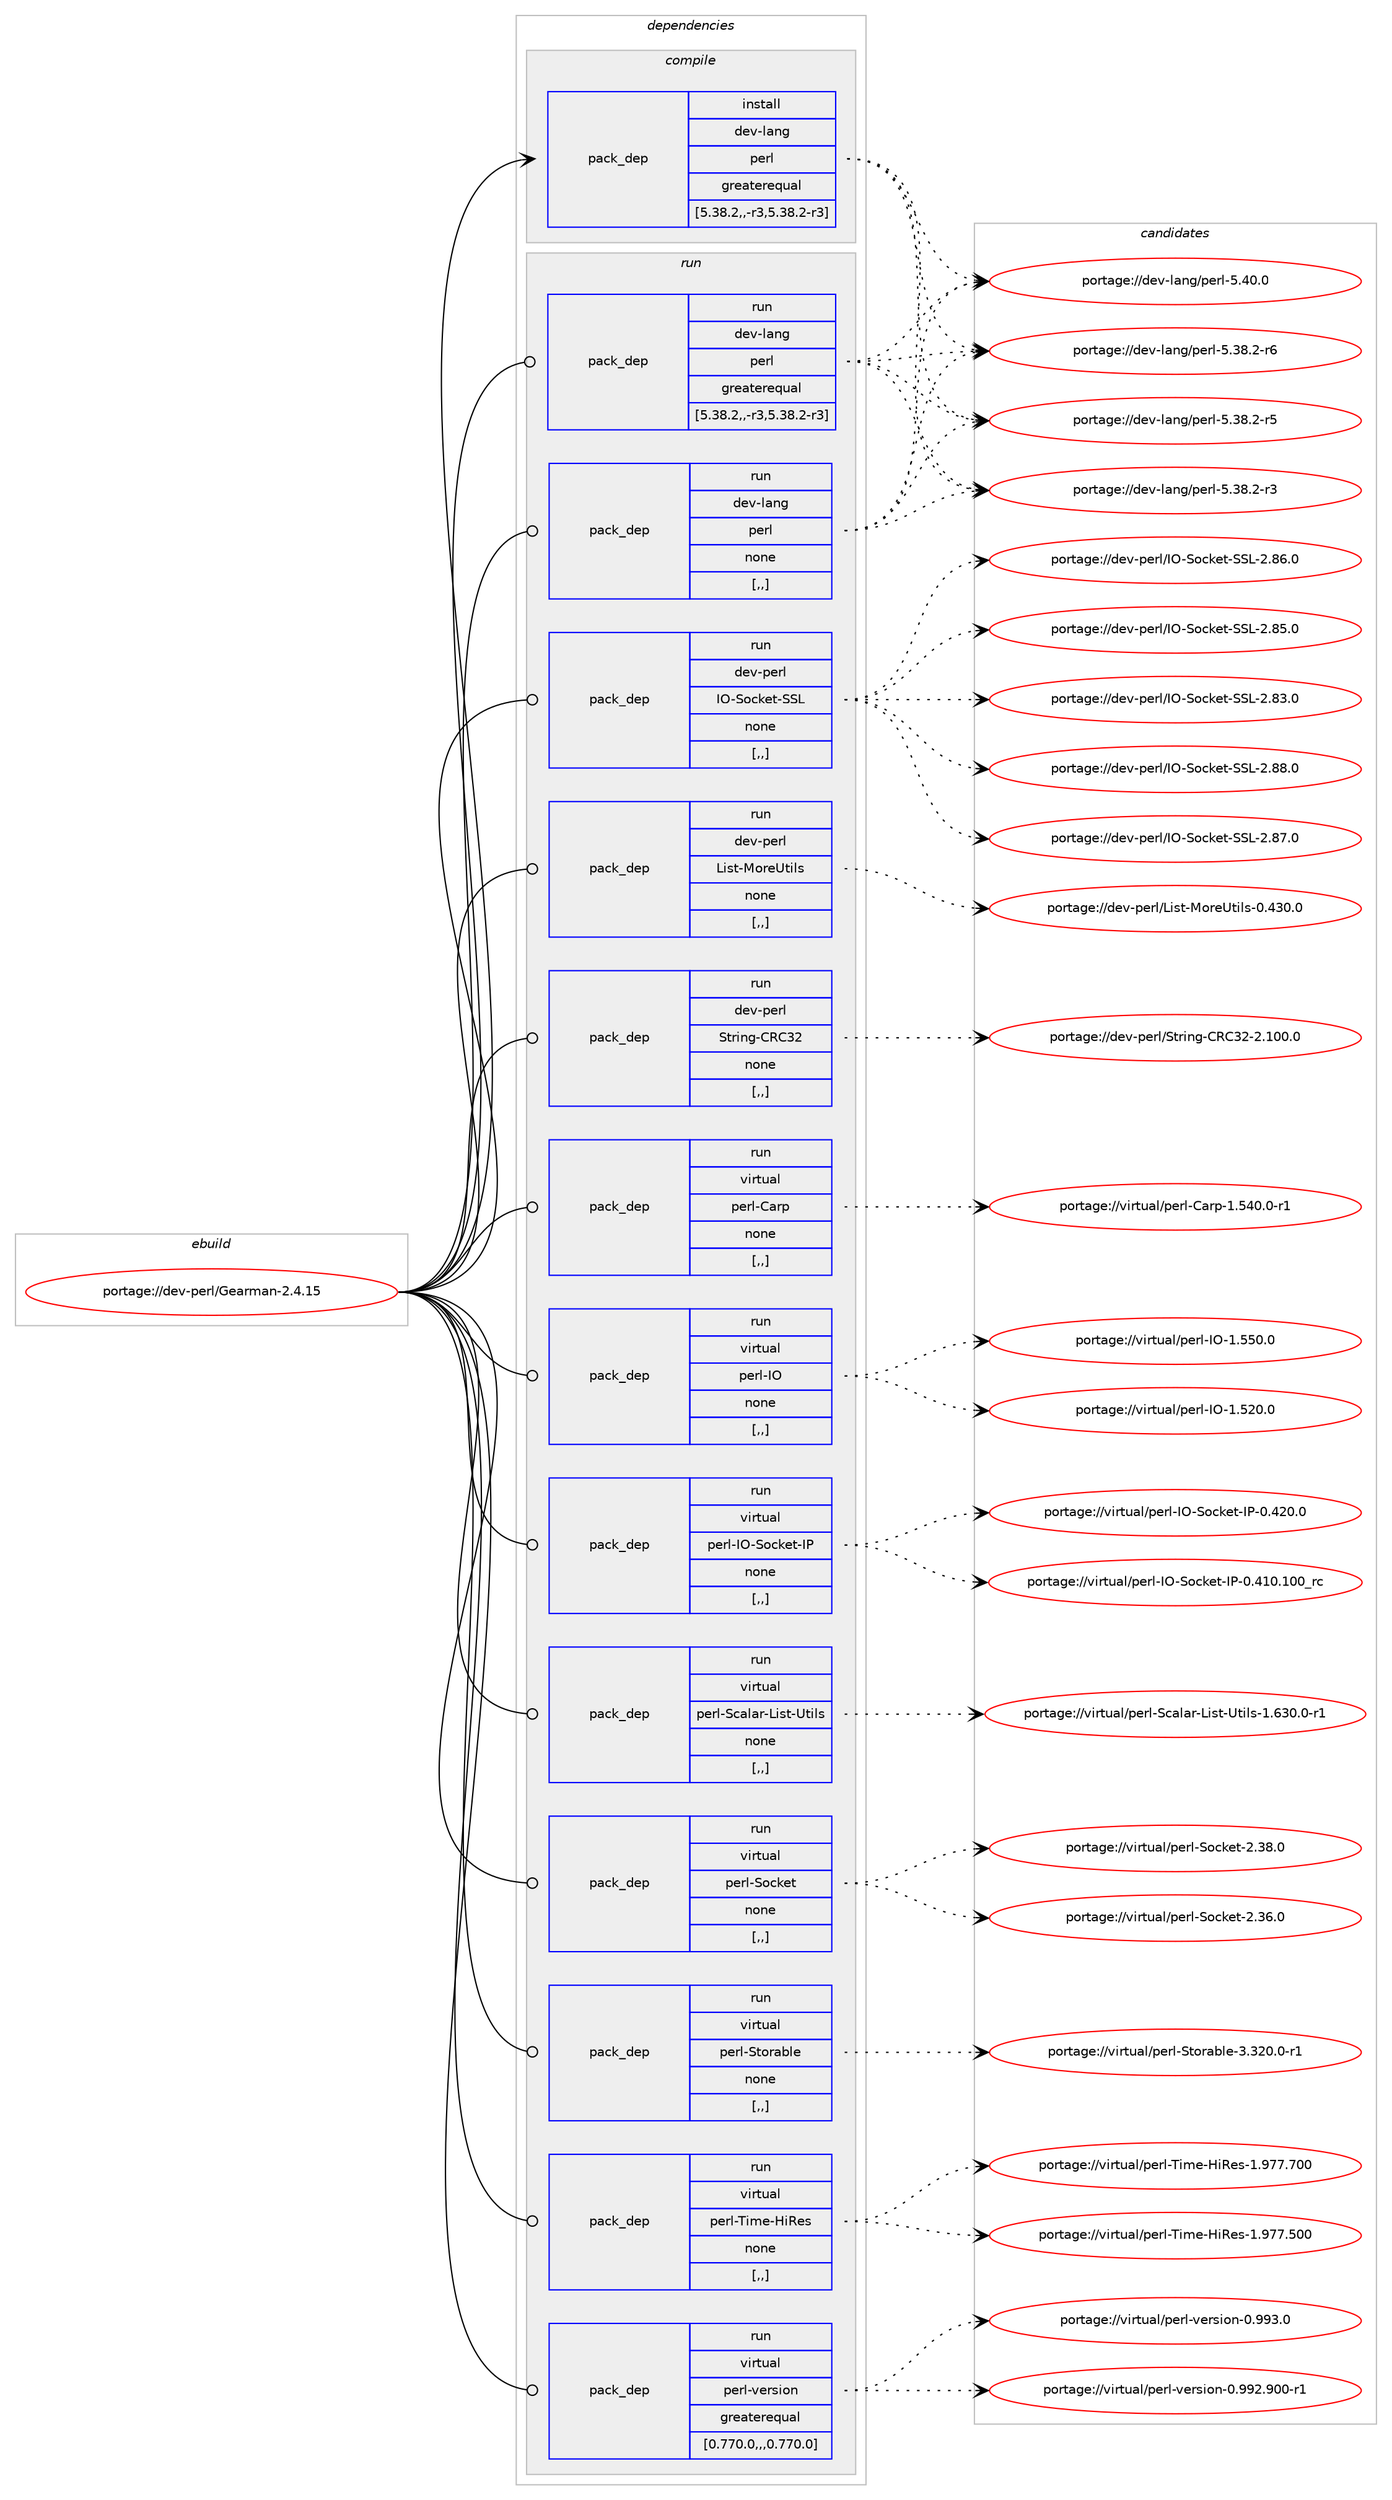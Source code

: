 digraph prolog {

# *************
# Graph options
# *************

newrank=true;
concentrate=true;
compound=true;
graph [rankdir=LR,fontname=Helvetica,fontsize=10,ranksep=1.5];#, ranksep=2.5, nodesep=0.2];
edge  [arrowhead=vee];
node  [fontname=Helvetica,fontsize=10];

# **********
# The ebuild
# **********

subgraph cluster_leftcol {
color=gray;
label=<<i>ebuild</i>>;
id [label="portage://dev-perl/Gearman-2.4.15", color=red, width=4, href="../dev-perl/Gearman-2.4.15.svg"];
}

# ****************
# The dependencies
# ****************

subgraph cluster_midcol {
color=gray;
label=<<i>dependencies</i>>;
subgraph cluster_compile {
fillcolor="#eeeeee";
style=filled;
label=<<i>compile</i>>;
subgraph pack99908 {
dependency131030 [label=<<TABLE BORDER="0" CELLBORDER="1" CELLSPACING="0" CELLPADDING="4" WIDTH="220"><TR><TD ROWSPAN="6" CELLPADDING="30">pack_dep</TD></TR><TR><TD WIDTH="110">install</TD></TR><TR><TD>dev-lang</TD></TR><TR><TD>perl</TD></TR><TR><TD>greaterequal</TD></TR><TR><TD>[5.38.2,,-r3,5.38.2-r3]</TD></TR></TABLE>>, shape=none, color=blue];
}
id:e -> dependency131030:w [weight=20,style="solid",arrowhead="vee"];
}
subgraph cluster_compileandrun {
fillcolor="#eeeeee";
style=filled;
label=<<i>compile and run</i>>;
}
subgraph cluster_run {
fillcolor="#eeeeee";
style=filled;
label=<<i>run</i>>;
subgraph pack99909 {
dependency131031 [label=<<TABLE BORDER="0" CELLBORDER="1" CELLSPACING="0" CELLPADDING="4" WIDTH="220"><TR><TD ROWSPAN="6" CELLPADDING="30">pack_dep</TD></TR><TR><TD WIDTH="110">run</TD></TR><TR><TD>dev-lang</TD></TR><TR><TD>perl</TD></TR><TR><TD>greaterequal</TD></TR><TR><TD>[5.38.2,,-r3,5.38.2-r3]</TD></TR></TABLE>>, shape=none, color=blue];
}
id:e -> dependency131031:w [weight=20,style="solid",arrowhead="odot"];
subgraph pack99910 {
dependency131032 [label=<<TABLE BORDER="0" CELLBORDER="1" CELLSPACING="0" CELLPADDING="4" WIDTH="220"><TR><TD ROWSPAN="6" CELLPADDING="30">pack_dep</TD></TR><TR><TD WIDTH="110">run</TD></TR><TR><TD>dev-lang</TD></TR><TR><TD>perl</TD></TR><TR><TD>none</TD></TR><TR><TD>[,,]</TD></TR></TABLE>>, shape=none, color=blue];
}
id:e -> dependency131032:w [weight=20,style="solid",arrowhead="odot"];
subgraph pack99911 {
dependency131033 [label=<<TABLE BORDER="0" CELLBORDER="1" CELLSPACING="0" CELLPADDING="4" WIDTH="220"><TR><TD ROWSPAN="6" CELLPADDING="30">pack_dep</TD></TR><TR><TD WIDTH="110">run</TD></TR><TR><TD>dev-perl</TD></TR><TR><TD>IO-Socket-SSL</TD></TR><TR><TD>none</TD></TR><TR><TD>[,,]</TD></TR></TABLE>>, shape=none, color=blue];
}
id:e -> dependency131033:w [weight=20,style="solid",arrowhead="odot"];
subgraph pack99912 {
dependency131034 [label=<<TABLE BORDER="0" CELLBORDER="1" CELLSPACING="0" CELLPADDING="4" WIDTH="220"><TR><TD ROWSPAN="6" CELLPADDING="30">pack_dep</TD></TR><TR><TD WIDTH="110">run</TD></TR><TR><TD>dev-perl</TD></TR><TR><TD>List-MoreUtils</TD></TR><TR><TD>none</TD></TR><TR><TD>[,,]</TD></TR></TABLE>>, shape=none, color=blue];
}
id:e -> dependency131034:w [weight=20,style="solid",arrowhead="odot"];
subgraph pack99913 {
dependency131035 [label=<<TABLE BORDER="0" CELLBORDER="1" CELLSPACING="0" CELLPADDING="4" WIDTH="220"><TR><TD ROWSPAN="6" CELLPADDING="30">pack_dep</TD></TR><TR><TD WIDTH="110">run</TD></TR><TR><TD>dev-perl</TD></TR><TR><TD>String-CRC32</TD></TR><TR><TD>none</TD></TR><TR><TD>[,,]</TD></TR></TABLE>>, shape=none, color=blue];
}
id:e -> dependency131035:w [weight=20,style="solid",arrowhead="odot"];
subgraph pack99914 {
dependency131036 [label=<<TABLE BORDER="0" CELLBORDER="1" CELLSPACING="0" CELLPADDING="4" WIDTH="220"><TR><TD ROWSPAN="6" CELLPADDING="30">pack_dep</TD></TR><TR><TD WIDTH="110">run</TD></TR><TR><TD>virtual</TD></TR><TR><TD>perl-Carp</TD></TR><TR><TD>none</TD></TR><TR><TD>[,,]</TD></TR></TABLE>>, shape=none, color=blue];
}
id:e -> dependency131036:w [weight=20,style="solid",arrowhead="odot"];
subgraph pack99915 {
dependency131037 [label=<<TABLE BORDER="0" CELLBORDER="1" CELLSPACING="0" CELLPADDING="4" WIDTH="220"><TR><TD ROWSPAN="6" CELLPADDING="30">pack_dep</TD></TR><TR><TD WIDTH="110">run</TD></TR><TR><TD>virtual</TD></TR><TR><TD>perl-IO</TD></TR><TR><TD>none</TD></TR><TR><TD>[,,]</TD></TR></TABLE>>, shape=none, color=blue];
}
id:e -> dependency131037:w [weight=20,style="solid",arrowhead="odot"];
subgraph pack99916 {
dependency131038 [label=<<TABLE BORDER="0" CELLBORDER="1" CELLSPACING="0" CELLPADDING="4" WIDTH="220"><TR><TD ROWSPAN="6" CELLPADDING="30">pack_dep</TD></TR><TR><TD WIDTH="110">run</TD></TR><TR><TD>virtual</TD></TR><TR><TD>perl-IO-Socket-IP</TD></TR><TR><TD>none</TD></TR><TR><TD>[,,]</TD></TR></TABLE>>, shape=none, color=blue];
}
id:e -> dependency131038:w [weight=20,style="solid",arrowhead="odot"];
subgraph pack99917 {
dependency131039 [label=<<TABLE BORDER="0" CELLBORDER="1" CELLSPACING="0" CELLPADDING="4" WIDTH="220"><TR><TD ROWSPAN="6" CELLPADDING="30">pack_dep</TD></TR><TR><TD WIDTH="110">run</TD></TR><TR><TD>virtual</TD></TR><TR><TD>perl-Scalar-List-Utils</TD></TR><TR><TD>none</TD></TR><TR><TD>[,,]</TD></TR></TABLE>>, shape=none, color=blue];
}
id:e -> dependency131039:w [weight=20,style="solid",arrowhead="odot"];
subgraph pack99918 {
dependency131040 [label=<<TABLE BORDER="0" CELLBORDER="1" CELLSPACING="0" CELLPADDING="4" WIDTH="220"><TR><TD ROWSPAN="6" CELLPADDING="30">pack_dep</TD></TR><TR><TD WIDTH="110">run</TD></TR><TR><TD>virtual</TD></TR><TR><TD>perl-Socket</TD></TR><TR><TD>none</TD></TR><TR><TD>[,,]</TD></TR></TABLE>>, shape=none, color=blue];
}
id:e -> dependency131040:w [weight=20,style="solid",arrowhead="odot"];
subgraph pack99919 {
dependency131041 [label=<<TABLE BORDER="0" CELLBORDER="1" CELLSPACING="0" CELLPADDING="4" WIDTH="220"><TR><TD ROWSPAN="6" CELLPADDING="30">pack_dep</TD></TR><TR><TD WIDTH="110">run</TD></TR><TR><TD>virtual</TD></TR><TR><TD>perl-Storable</TD></TR><TR><TD>none</TD></TR><TR><TD>[,,]</TD></TR></TABLE>>, shape=none, color=blue];
}
id:e -> dependency131041:w [weight=20,style="solid",arrowhead="odot"];
subgraph pack99920 {
dependency131042 [label=<<TABLE BORDER="0" CELLBORDER="1" CELLSPACING="0" CELLPADDING="4" WIDTH="220"><TR><TD ROWSPAN="6" CELLPADDING="30">pack_dep</TD></TR><TR><TD WIDTH="110">run</TD></TR><TR><TD>virtual</TD></TR><TR><TD>perl-Time-HiRes</TD></TR><TR><TD>none</TD></TR><TR><TD>[,,]</TD></TR></TABLE>>, shape=none, color=blue];
}
id:e -> dependency131042:w [weight=20,style="solid",arrowhead="odot"];
subgraph pack99921 {
dependency131043 [label=<<TABLE BORDER="0" CELLBORDER="1" CELLSPACING="0" CELLPADDING="4" WIDTH="220"><TR><TD ROWSPAN="6" CELLPADDING="30">pack_dep</TD></TR><TR><TD WIDTH="110">run</TD></TR><TR><TD>virtual</TD></TR><TR><TD>perl-version</TD></TR><TR><TD>greaterequal</TD></TR><TR><TD>[0.770.0,,,0.770.0]</TD></TR></TABLE>>, shape=none, color=blue];
}
id:e -> dependency131043:w [weight=20,style="solid",arrowhead="odot"];
}
}

# **************
# The candidates
# **************

subgraph cluster_choices {
rank=same;
color=gray;
label=<<i>candidates</i>>;

subgraph choice99908 {
color=black;
nodesep=1;
choice10010111845108971101034711210111410845534652484648 [label="portage://dev-lang/perl-5.40.0", color=red, width=4,href="../dev-lang/perl-5.40.0.svg"];
choice100101118451089711010347112101114108455346515646504511454 [label="portage://dev-lang/perl-5.38.2-r6", color=red, width=4,href="../dev-lang/perl-5.38.2-r6.svg"];
choice100101118451089711010347112101114108455346515646504511453 [label="portage://dev-lang/perl-5.38.2-r5", color=red, width=4,href="../dev-lang/perl-5.38.2-r5.svg"];
choice100101118451089711010347112101114108455346515646504511451 [label="portage://dev-lang/perl-5.38.2-r3", color=red, width=4,href="../dev-lang/perl-5.38.2-r3.svg"];
dependency131030:e -> choice10010111845108971101034711210111410845534652484648:w [style=dotted,weight="100"];
dependency131030:e -> choice100101118451089711010347112101114108455346515646504511454:w [style=dotted,weight="100"];
dependency131030:e -> choice100101118451089711010347112101114108455346515646504511453:w [style=dotted,weight="100"];
dependency131030:e -> choice100101118451089711010347112101114108455346515646504511451:w [style=dotted,weight="100"];
}
subgraph choice99909 {
color=black;
nodesep=1;
choice10010111845108971101034711210111410845534652484648 [label="portage://dev-lang/perl-5.40.0", color=red, width=4,href="../dev-lang/perl-5.40.0.svg"];
choice100101118451089711010347112101114108455346515646504511454 [label="portage://dev-lang/perl-5.38.2-r6", color=red, width=4,href="../dev-lang/perl-5.38.2-r6.svg"];
choice100101118451089711010347112101114108455346515646504511453 [label="portage://dev-lang/perl-5.38.2-r5", color=red, width=4,href="../dev-lang/perl-5.38.2-r5.svg"];
choice100101118451089711010347112101114108455346515646504511451 [label="portage://dev-lang/perl-5.38.2-r3", color=red, width=4,href="../dev-lang/perl-5.38.2-r3.svg"];
dependency131031:e -> choice10010111845108971101034711210111410845534652484648:w [style=dotted,weight="100"];
dependency131031:e -> choice100101118451089711010347112101114108455346515646504511454:w [style=dotted,weight="100"];
dependency131031:e -> choice100101118451089711010347112101114108455346515646504511453:w [style=dotted,weight="100"];
dependency131031:e -> choice100101118451089711010347112101114108455346515646504511451:w [style=dotted,weight="100"];
}
subgraph choice99910 {
color=black;
nodesep=1;
choice10010111845108971101034711210111410845534652484648 [label="portage://dev-lang/perl-5.40.0", color=red, width=4,href="../dev-lang/perl-5.40.0.svg"];
choice100101118451089711010347112101114108455346515646504511454 [label="portage://dev-lang/perl-5.38.2-r6", color=red, width=4,href="../dev-lang/perl-5.38.2-r6.svg"];
choice100101118451089711010347112101114108455346515646504511453 [label="portage://dev-lang/perl-5.38.2-r5", color=red, width=4,href="../dev-lang/perl-5.38.2-r5.svg"];
choice100101118451089711010347112101114108455346515646504511451 [label="portage://dev-lang/perl-5.38.2-r3", color=red, width=4,href="../dev-lang/perl-5.38.2-r3.svg"];
dependency131032:e -> choice10010111845108971101034711210111410845534652484648:w [style=dotted,weight="100"];
dependency131032:e -> choice100101118451089711010347112101114108455346515646504511454:w [style=dotted,weight="100"];
dependency131032:e -> choice100101118451089711010347112101114108455346515646504511453:w [style=dotted,weight="100"];
dependency131032:e -> choice100101118451089711010347112101114108455346515646504511451:w [style=dotted,weight="100"];
}
subgraph choice99911 {
color=black;
nodesep=1;
choice100101118451121011141084773794583111991071011164583837645504656564648 [label="portage://dev-perl/IO-Socket-SSL-2.88.0", color=red, width=4,href="../dev-perl/IO-Socket-SSL-2.88.0.svg"];
choice100101118451121011141084773794583111991071011164583837645504656554648 [label="portage://dev-perl/IO-Socket-SSL-2.87.0", color=red, width=4,href="../dev-perl/IO-Socket-SSL-2.87.0.svg"];
choice100101118451121011141084773794583111991071011164583837645504656544648 [label="portage://dev-perl/IO-Socket-SSL-2.86.0", color=red, width=4,href="../dev-perl/IO-Socket-SSL-2.86.0.svg"];
choice100101118451121011141084773794583111991071011164583837645504656534648 [label="portage://dev-perl/IO-Socket-SSL-2.85.0", color=red, width=4,href="../dev-perl/IO-Socket-SSL-2.85.0.svg"];
choice100101118451121011141084773794583111991071011164583837645504656514648 [label="portage://dev-perl/IO-Socket-SSL-2.83.0", color=red, width=4,href="../dev-perl/IO-Socket-SSL-2.83.0.svg"];
dependency131033:e -> choice100101118451121011141084773794583111991071011164583837645504656564648:w [style=dotted,weight="100"];
dependency131033:e -> choice100101118451121011141084773794583111991071011164583837645504656554648:w [style=dotted,weight="100"];
dependency131033:e -> choice100101118451121011141084773794583111991071011164583837645504656544648:w [style=dotted,weight="100"];
dependency131033:e -> choice100101118451121011141084773794583111991071011164583837645504656534648:w [style=dotted,weight="100"];
dependency131033:e -> choice100101118451121011141084773794583111991071011164583837645504656514648:w [style=dotted,weight="100"];
}
subgraph choice99912 {
color=black;
nodesep=1;
choice1001011184511210111410847761051151164577111114101851161051081154548465251484648 [label="portage://dev-perl/List-MoreUtils-0.430.0", color=red, width=4,href="../dev-perl/List-MoreUtils-0.430.0.svg"];
dependency131034:e -> choice1001011184511210111410847761051151164577111114101851161051081154548465251484648:w [style=dotted,weight="100"];
}
subgraph choice99913 {
color=black;
nodesep=1;
choice1001011184511210111410847831161141051101034567826751504550464948484648 [label="portage://dev-perl/String-CRC32-2.100.0", color=red, width=4,href="../dev-perl/String-CRC32-2.100.0.svg"];
dependency131035:e -> choice1001011184511210111410847831161141051101034567826751504550464948484648:w [style=dotted,weight="100"];
}
subgraph choice99914 {
color=black;
nodesep=1;
choice118105114116117971084711210111410845679711411245494653524846484511449 [label="portage://virtual/perl-Carp-1.540.0-r1", color=red, width=4,href="../virtual/perl-Carp-1.540.0-r1.svg"];
dependency131036:e -> choice118105114116117971084711210111410845679711411245494653524846484511449:w [style=dotted,weight="100"];
}
subgraph choice99915 {
color=black;
nodesep=1;
choice11810511411611797108471121011141084573794549465353484648 [label="portage://virtual/perl-IO-1.550.0", color=red, width=4,href="../virtual/perl-IO-1.550.0.svg"];
choice11810511411611797108471121011141084573794549465350484648 [label="portage://virtual/perl-IO-1.520.0", color=red, width=4,href="../virtual/perl-IO-1.520.0.svg"];
dependency131037:e -> choice11810511411611797108471121011141084573794549465353484648:w [style=dotted,weight="100"];
dependency131037:e -> choice11810511411611797108471121011141084573794549465350484648:w [style=dotted,weight="100"];
}
subgraph choice99916 {
color=black;
nodesep=1;
choice11810511411611797108471121011141084573794583111991071011164573804548465250484648 [label="portage://virtual/perl-IO-Socket-IP-0.420.0", color=red, width=4,href="../virtual/perl-IO-Socket-IP-0.420.0.svg"];
choice1181051141161179710847112101114108457379458311199107101116457380454846524948464948489511499 [label="portage://virtual/perl-IO-Socket-IP-0.410.100_rc", color=red, width=4,href="../virtual/perl-IO-Socket-IP-0.410.100_rc.svg"];
dependency131038:e -> choice11810511411611797108471121011141084573794583111991071011164573804548465250484648:w [style=dotted,weight="100"];
dependency131038:e -> choice1181051141161179710847112101114108457379458311199107101116457380454846524948464948489511499:w [style=dotted,weight="100"];
}
subgraph choice99917 {
color=black;
nodesep=1;
choice118105114116117971084711210111410845839997108971144576105115116458511610510811545494654514846484511449 [label="portage://virtual/perl-Scalar-List-Utils-1.630.0-r1", color=red, width=4,href="../virtual/perl-Scalar-List-Utils-1.630.0-r1.svg"];
dependency131039:e -> choice118105114116117971084711210111410845839997108971144576105115116458511610510811545494654514846484511449:w [style=dotted,weight="100"];
}
subgraph choice99918 {
color=black;
nodesep=1;
choice118105114116117971084711210111410845831119910710111645504651564648 [label="portage://virtual/perl-Socket-2.38.0", color=red, width=4,href="../virtual/perl-Socket-2.38.0.svg"];
choice118105114116117971084711210111410845831119910710111645504651544648 [label="portage://virtual/perl-Socket-2.36.0", color=red, width=4,href="../virtual/perl-Socket-2.36.0.svg"];
dependency131040:e -> choice118105114116117971084711210111410845831119910710111645504651564648:w [style=dotted,weight="100"];
dependency131040:e -> choice118105114116117971084711210111410845831119910710111645504651544648:w [style=dotted,weight="100"];
}
subgraph choice99919 {
color=black;
nodesep=1;
choice11810511411611797108471121011141084583116111114979810810145514651504846484511449 [label="portage://virtual/perl-Storable-3.320.0-r1", color=red, width=4,href="../virtual/perl-Storable-3.320.0-r1.svg"];
dependency131041:e -> choice11810511411611797108471121011141084583116111114979810810145514651504846484511449:w [style=dotted,weight="100"];
}
subgraph choice99920 {
color=black;
nodesep=1;
choice1181051141161179710847112101114108458410510910145721058210111545494657555546554848 [label="portage://virtual/perl-Time-HiRes-1.977.700", color=red, width=4,href="../virtual/perl-Time-HiRes-1.977.700.svg"];
choice1181051141161179710847112101114108458410510910145721058210111545494657555546534848 [label="portage://virtual/perl-Time-HiRes-1.977.500", color=red, width=4,href="../virtual/perl-Time-HiRes-1.977.500.svg"];
dependency131042:e -> choice1181051141161179710847112101114108458410510910145721058210111545494657555546554848:w [style=dotted,weight="100"];
dependency131042:e -> choice1181051141161179710847112101114108458410510910145721058210111545494657555546534848:w [style=dotted,weight="100"];
}
subgraph choice99921 {
color=black;
nodesep=1;
choice1181051141161179710847112101114108451181011141151051111104548465757514648 [label="portage://virtual/perl-version-0.993.0", color=red, width=4,href="../virtual/perl-version-0.993.0.svg"];
choice118105114116117971084711210111410845118101114115105111110454846575750465748484511449 [label="portage://virtual/perl-version-0.992.900-r1", color=red, width=4,href="../virtual/perl-version-0.992.900-r1.svg"];
dependency131043:e -> choice1181051141161179710847112101114108451181011141151051111104548465757514648:w [style=dotted,weight="100"];
dependency131043:e -> choice118105114116117971084711210111410845118101114115105111110454846575750465748484511449:w [style=dotted,weight="100"];
}
}

}
